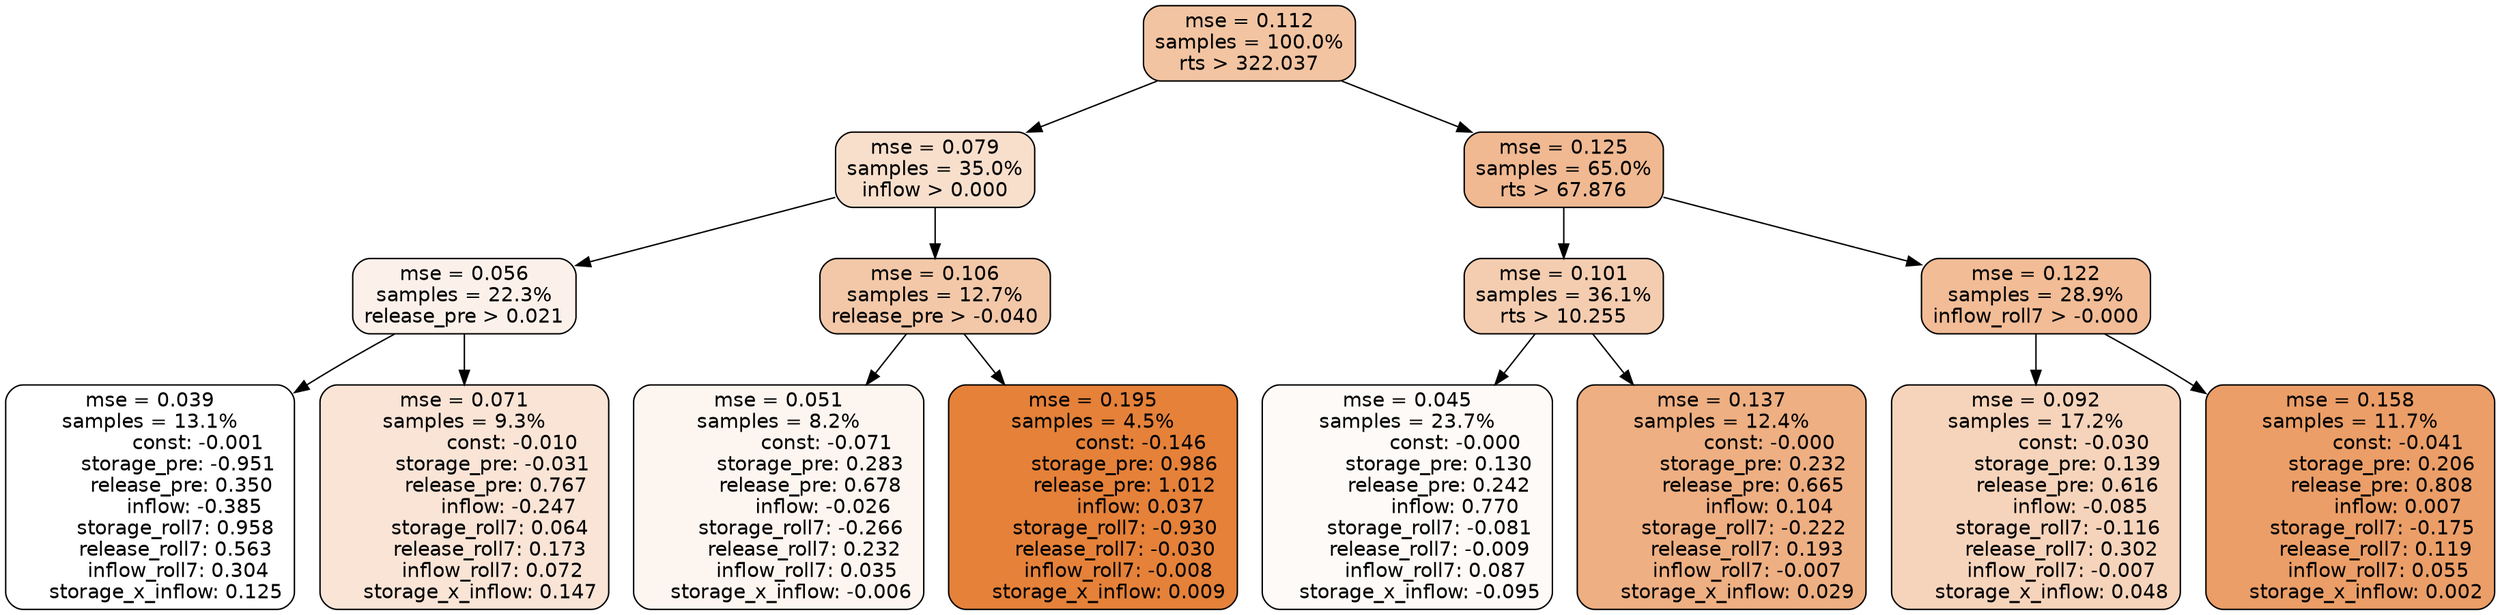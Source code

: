 digraph tree {
node [shape=rectangle, style="filled, rounded", color="black", fontname=helvetica] ;
edge [fontname=helvetica] ;
	"0" [label="mse = 0.112
samples = 100.0%
rts > 322.037", fillcolor="#f2c4a2"]
	"8" [label="mse = 0.079
samples = 35.0%
inflow > 0.000", fillcolor="#f8dfcc"]
	"1" [label="mse = 0.125
samples = 65.0%
rts > 67.876", fillcolor="#f0b992"]
	"9" [label="mse = 0.056
samples = 22.3%
release_pre > 0.021", fillcolor="#fcf1ea"]
	"12" [label="mse = 0.106
samples = 12.7%
release_pre > -0.040", fillcolor="#f3c8a9"]
	"2" [label="mse = 0.101
samples = 36.1%
rts > 10.255", fillcolor="#f4cdb0"]
	"5" [label="mse = 0.122
samples = 28.9%
inflow_roll7 > -0.000", fillcolor="#f1bc96"]
	"10" [label="mse = 0.039
samples = 13.1%
               const: -0.001
         storage_pre: -0.951
          release_pre: 0.350
              inflow: -0.385
        storage_roll7: 0.958
        release_roll7: 0.563
         inflow_roll7: 0.304
     storage_x_inflow: 0.125", fillcolor="#ffffff"]
	"11" [label="mse = 0.071
samples = 9.3%
               const: -0.010
         storage_pre: -0.031
          release_pre: 0.767
              inflow: -0.247
        storage_roll7: 0.064
        release_roll7: 0.173
         inflow_roll7: 0.072
     storage_x_inflow: 0.147", fillcolor="#f9e4d6"]
	"13" [label="mse = 0.051
samples = 8.2%
               const: -0.071
          storage_pre: 0.283
          release_pre: 0.678
              inflow: -0.026
       storage_roll7: -0.266
        release_roll7: 0.232
         inflow_roll7: 0.035
    storage_x_inflow: -0.006", fillcolor="#fdf5f0"]
	"14" [label="mse = 0.195
samples = 4.5%
               const: -0.146
          storage_pre: 0.986
          release_pre: 1.012
               inflow: 0.037
       storage_roll7: -0.930
       release_roll7: -0.030
        inflow_roll7: -0.008
     storage_x_inflow: 0.009", fillcolor="#e58139"]
	"3" [label="mse = 0.045
samples = 23.7%
               const: -0.000
          storage_pre: 0.130
          release_pre: 0.242
               inflow: 0.770
       storage_roll7: -0.081
       release_roll7: -0.009
         inflow_roll7: 0.087
    storage_x_inflow: -0.095", fillcolor="#fefaf7"]
	"4" [label="mse = 0.137
samples = 12.4%
               const: -0.000
          storage_pre: 0.232
          release_pre: 0.665
               inflow: 0.104
       storage_roll7: -0.222
        release_roll7: 0.193
        inflow_roll7: -0.007
     storage_x_inflow: 0.029", fillcolor="#eeaf82"]
	"6" [label="mse = 0.092
samples = 17.2%
               const: -0.030
          storage_pre: 0.139
          release_pre: 0.616
              inflow: -0.085
       storage_roll7: -0.116
        release_roll7: 0.302
        inflow_roll7: -0.007
     storage_x_inflow: 0.048", fillcolor="#f6d4bb"]
	"7" [label="mse = 0.158
samples = 11.7%
               const: -0.041
          storage_pre: 0.206
          release_pre: 0.808
               inflow: 0.007
       storage_roll7: -0.175
        release_roll7: 0.119
         inflow_roll7: 0.055
     storage_x_inflow: 0.002", fillcolor="#eb9e67"]

	"0" -> "1"
	"0" -> "8"
	"8" -> "9"
	"8" -> "12"
	"1" -> "2"
	"1" -> "5"
	"9" -> "10"
	"9" -> "11"
	"12" -> "13"
	"12" -> "14"
	"2" -> "3"
	"2" -> "4"
	"5" -> "6"
	"5" -> "7"
}